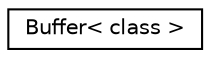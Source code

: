 digraph "Graphical Class Hierarchy"
{
  edge [fontname="Helvetica",fontsize="10",labelfontname="Helvetica",labelfontsize="10"];
  node [fontname="Helvetica",fontsize="10",shape=record];
  rankdir="LR";
  Node1 [label="Buffer\< class \>",height=0.2,width=0.4,color="black", fillcolor="white", style="filled",URL="$class_buffer.html"];
}

